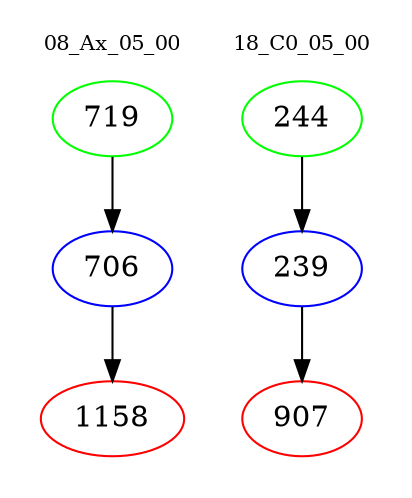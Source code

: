 digraph{
subgraph cluster_0 {
color = white
label = "08_Ax_05_00";
fontsize=10;
T0_719 [label="719", color="green"]
T0_719 -> T0_706 [color="black"]
T0_706 [label="706", color="blue"]
T0_706 -> T0_1158 [color="black"]
T0_1158 [label="1158", color="red"]
}
subgraph cluster_1 {
color = white
label = "18_C0_05_00";
fontsize=10;
T1_244 [label="244", color="green"]
T1_244 -> T1_239 [color="black"]
T1_239 [label="239", color="blue"]
T1_239 -> T1_907 [color="black"]
T1_907 [label="907", color="red"]
}
}
